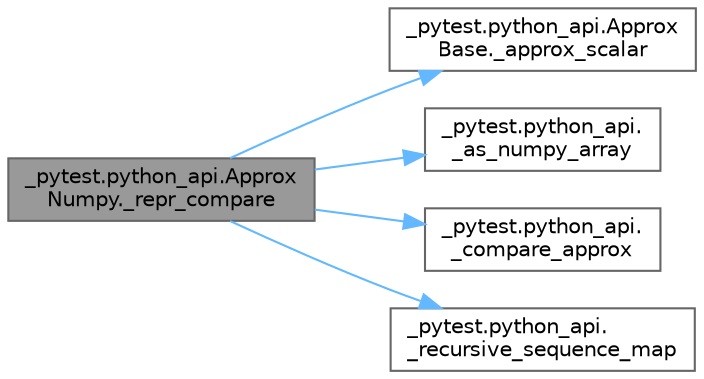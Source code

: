 digraph "_pytest.python_api.ApproxNumpy._repr_compare"
{
 // LATEX_PDF_SIZE
  bgcolor="transparent";
  edge [fontname=Helvetica,fontsize=10,labelfontname=Helvetica,labelfontsize=10];
  node [fontname=Helvetica,fontsize=10,shape=box,height=0.2,width=0.4];
  rankdir="LR";
  Node1 [id="Node000001",label="_pytest.python_api.Approx\lNumpy._repr_compare",height=0.2,width=0.4,color="gray40", fillcolor="grey60", style="filled", fontcolor="black",tooltip=" "];
  Node1 -> Node2 [id="edge1_Node000001_Node000002",color="steelblue1",style="solid",tooltip=" "];
  Node2 [id="Node000002",label="_pytest.python_api.Approx\lBase._approx_scalar",height=0.2,width=0.4,color="grey40", fillcolor="white", style="filled",URL="$class__pytest_1_1python__api_1_1_approx_base.html#a50c9d360a99bde083716b7967b84e9e2",tooltip=" "];
  Node1 -> Node3 [id="edge2_Node000001_Node000003",color="steelblue1",style="solid",tooltip=" "];
  Node3 [id="Node000003",label="_pytest.python_api.\l_as_numpy_array",height=0.2,width=0.4,color="grey40", fillcolor="white", style="filled",URL="$namespace__pytest_1_1python__api.html#a68771eba0e09e96c0db9cb19a2b971de",tooltip=" "];
  Node1 -> Node4 [id="edge3_Node000001_Node000004",color="steelblue1",style="solid",tooltip=" "];
  Node4 [id="Node000004",label="_pytest.python_api.\l_compare_approx",height=0.2,width=0.4,color="grey40", fillcolor="white", style="filled",URL="$namespace__pytest_1_1python__api.html#a045b7f295f61936e2b2db5ddf6cb86aa",tooltip=" "];
  Node1 -> Node5 [id="edge4_Node000001_Node000005",color="steelblue1",style="solid",tooltip=" "];
  Node5 [id="Node000005",label="_pytest.python_api.\l_recursive_sequence_map",height=0.2,width=0.4,color="grey40", fillcolor="white", style="filled",URL="$namespace__pytest_1_1python__api.html#a057fdd40ceeee1c6f700c6bb84eba771",tooltip=" "];
}
